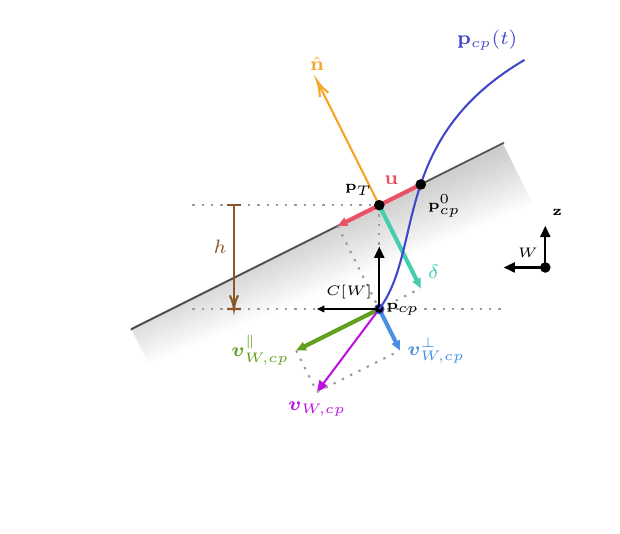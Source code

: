 

% Gradient Info
  
\tikzset {_e9p274xx5/.code = {\pgfsetadditionalshadetransform{ \pgftransformshift{\pgfpoint{0 bp } { 0 bp }  }  \pgftransformrotate{-242 }  \pgftransformscale{2 }  }}}
\pgfdeclarehorizontalshading{_1ou2v9mkr}{150bp}{rgb(0bp)=(1,1,1);
rgb(52.905bp)=(1,1,1);
rgb(62.5bp)=(0.49,0.49,0.49);
rgb(100bp)=(0.49,0.49,0.49)}
\tikzset{_i2p9hc34n/.code = {\pgfsetadditionalshadetransform{\pgftransformshift{\pgfpoint{0 bp } { 0 bp }  }  \pgftransformrotate{-242 }  \pgftransformscale{2 } }}}
\pgfdeclarehorizontalshading{_yn5luy50e} {150bp} {color(0bp)=(transparent!0);
color(52.905bp)=(transparent!0);
color(62.5bp)=(transparent!26);
color(100bp)=(transparent!26) } 
\pgfdeclarefading{_8kkevoza1}{\tikz \fill[shading=_yn5luy50e,_i2p9hc34n] (0,0) rectangle (50bp,50bp); } 

% Gradient Info
  
\tikzset {_27av65ziy/.code = {\pgfsetadditionalshadetransform{ \pgftransformshift{\pgfpoint{0 bp } { 0 bp }  }  \pgftransformrotate{0 }  \pgftransformscale{2.16 }  }}}
\pgfdeclarehorizontalshading{_sbe7chgv1}{150bp}{rgb(0bp)=(1,1,1);
rgb(37.5bp)=(1,1,1);
rgb(62.5bp)=(0,0,0);
rgb(100bp)=(0,0,0)}
\tikzset{_e5b96yym5/.code = {\pgfsetadditionalshadetransform{\pgftransformshift{\pgfpoint{0 bp } { 0 bp }  }  \pgftransformrotate{0 }  \pgftransformscale{2.16 } }}}
\pgfdeclarehorizontalshading{_wgz9vv6an} {150bp} {color(0bp)=(transparent!0);
color(37.5bp)=(transparent!0);
color(62.5bp)=(transparent!10);
color(100bp)=(transparent!10) } 
\pgfdeclarefading{_0wk79q3q6}{\tikz \fill[shading=_wgz9vv6an,_e5b96yym5] (0,0) rectangle (50bp,50bp); } 
\tikzset{every picture/.style={line width=0.75pt}} %set default line width to 0.75pt        

\begin{tikzpicture}[x=0.75pt,y=0.75pt,yscale=-1,xscale=1]
%uncomment if require: \path (0,487); %set diagram left start at 0, and has height of 487

%Shape: Rectangle [id:dp7108461287137131] 
\path  [shading=_1ou2v9mkr,_e9p274xx5,path fading= _8kkevoza1 ,fading transform={xshift=2}] (100,180) -- (280.1,90.2) -- (322.06,174.36) -- (141.96,264.15) -- cycle ; % for fading 
 \draw  [color={rgb, 255:red, 255; green, 255; blue, 255 }  ,draw opacity=1 ] (100,180) -- (280.1,90.2) -- (322.06,174.36) -- (141.96,264.15) -- cycle ; % for border 

%Straight Lines [id:da37258543860334326] 
\draw [color={rgb, 255:red, 74; green, 144; blue, 226 }  ,draw opacity=1 ][line width=1.5]    (228.21,186.42) -- (220,170) ;
\draw [shift={(230,190)}, rotate = 243.43] [fill={rgb, 255:red, 74; green, 144; blue, 226 }  ,fill opacity=1 ][line width=0.08]  [draw opacity=0] (4.64,-2.23) -- (0,0) -- (4.64,2.23) -- cycle    ;
%Straight Lines [id:da4264618397134008] 
\draw [color={rgb, 255:red, 155; green, 155; blue, 155 }  ,draw opacity=1 ] [dash pattern={on 0.84pt off 2.51pt}]  (130,170) -- (280,170) ;
%Straight Lines [id:da642525769349902] 
\draw [color={rgb, 255:red, 99; green, 159; blue, 30 }  ,draw opacity=1 ][line width=1.5]    (183.58,188.21) -- (220,170) ;
\draw [shift={(180,190)}, rotate = 333.43] [fill={rgb, 255:red, 99; green, 159; blue, 30 }  ,fill opacity=1 ][line width=0.08]  [draw opacity=0] (4.64,-2.23) -- (0,0) -- (4.64,2.23) -- cycle    ;
%Straight Lines [id:da12945976717454877] 
\draw [color={rgb, 255:red, 67; green, 207; blue, 175 }  ,draw opacity=1 ][line width=1.5]    (220,120) -- (230,140) -- (238.21,156.42) ;
\draw [shift={(240,160)}, rotate = 243.43] [fill={rgb, 255:red, 67; green, 207; blue, 175 }  ,fill opacity=1 ][line width=0.08]  [draw opacity=0] (4.64,-2.23) -- (0,0) -- (4.64,2.23) -- cycle    ;
%Straight Lines [id:da16652833464572347] 
\draw [color={rgb, 255:red, 74; green, 74; blue, 74 }  ,draw opacity=1 ][shading=_sbe7chgv1,_27av65ziy,path fading= _0wk79q3q6 ,fading transform={xshift=2}]   (100,180) -- (280,90) ;
%Straight Lines [id:da2994198521424868] 
\draw [color={rgb, 255:red, 234; green, 81; blue, 100 }  ,draw opacity=1 ][line width=1.5]    (203.58,128.21) -- (220,120) -- (240,110) ;
\draw [shift={(200,130)}, rotate = 333.43] [fill={rgb, 255:red, 234; green, 81; blue, 100 }  ,fill opacity=1 ][line width=0.08]  [draw opacity=0] (4.64,-2.23) -- (0,0) -- (4.64,2.23) -- cycle    ;
%Straight Lines [id:da273697713786488] 
\draw [color={rgb, 255:red, 155; green, 155; blue, 155 }  ,draw opacity=1 ] [dash pattern={on 0.84pt off 2.51pt}]  (200,130) -- (220,170) ;
%Straight Lines [id:da8416125542082434] 
\draw [color={rgb, 255:red, 155; green, 155; blue, 155 }  ,draw opacity=1 ] [dash pattern={on 0.84pt off 2.51pt}]  (220,170) -- (240,160) ;
%Straight Lines [id:da8704613133903315] 
\draw [color={rgb, 255:red, 155; green, 155; blue, 155 }  ,draw opacity=1 ] [dash pattern={on 0.84pt off 2.51pt}]  (130,120) -- (220,120) ;
%Straight Lines [id:da27696102710276416] 
\draw [color={rgb, 255:red, 189; green, 16; blue, 224 }  ,draw opacity=1 ]   (220,170) -- (191.8,207.6) ;
\draw [shift={(190,210)}, rotate = 306.87] [fill={rgb, 255:red, 189; green, 16; blue, 224 }  ,fill opacity=1 ][line width=0.08]  [draw opacity=0] (5.36,-2.57) -- (0,0) -- (5.36,2.57) -- cycle    ;
%Straight Lines [id:da9906955227201052] 
\draw [color={rgb, 255:red, 245; green, 166; blue, 35 }  ,draw opacity=1 ]   (220,120) -- (190.89,61.79) ;
\draw [shift={(190,60)}, rotate = 63.43] [color={rgb, 255:red, 245; green, 166; blue, 35 }  ,draw opacity=1 ][line width=0.75]    (7.65,-2.3) .. controls (4.86,-0.97) and (2.31,-0.21) .. (0,0) .. controls (2.31,0.21) and (4.86,0.98) .. (7.65,2.3)   ;
%Straight Lines [id:da8822215198710689] 
\draw [color={rgb, 255:red, 0; green, 0; blue, 0 }  ,draw opacity=1 ]   (300,150) -- (300,133) ;
\draw [shift={(300,130)}, rotate = 90] [fill={rgb, 255:red, 0; green, 0; blue, 0 }  ,fill opacity=1 ][line width=0.08]  [draw opacity=0] (5.36,-2.57) -- (0,0) -- (5.36,2.57) -- cycle    ;
%Straight Lines [id:da2447336033695473] 
\draw [color={rgb, 255:red, 0; green, 0; blue, 0 }  ,draw opacity=1 ]   (300,150) -- (283,150) ;
\draw [shift={(280,150)}, rotate = 360] [fill={rgb, 255:red, 0; green, 0; blue, 0 }  ,fill opacity=1 ][line width=0.08]  [draw opacity=0] (5.36,-2.57) -- (0,0) -- (5.36,2.57) -- cycle    ;
\draw [shift={(300,150)}, rotate = 180] [color={rgb, 255:red, 0; green, 0; blue, 0 }  ,draw opacity=1 ][fill={rgb, 255:red, 0; green, 0; blue, 0 }  ,fill opacity=1 ][line width=0.75]      (0, 0) circle [x radius= 2.01, y radius= 2.01]   ;
%Straight Lines [id:da22058871955961545] 
\draw [color={rgb, 255:red, 65; green, 70; blue, 203 }  ,draw opacity=1 ]   (220,170) ;
\draw [shift={(220,170)}, rotate = 0] [color={rgb, 255:red, 65; green, 70; blue, 203 }  ,draw opacity=1 ][fill={rgb, 255:red, 65; green, 70; blue, 203 }  ,fill opacity=1 ][line width=0.75]      (0, 0) circle [x radius= 2.01, y radius= 2.01]   ;
%Straight Lines [id:da15622522077042122] 
\draw [color={rgb, 255:red, 139; green, 87; blue, 42 }  ,draw opacity=1 ]   (150,170) -- (150,140) -- (150,120) ;
\draw [shift={(150,120)}, rotate = 90] [color={rgb, 255:red, 139; green, 87; blue, 42 }  ,draw opacity=1 ][line width=0.75]    (0,3.35) -- (0,-3.35)   ;
\draw [shift={(150,170)}, rotate = 270] [color={rgb, 255:red, 139; green, 87; blue, 42 }  ,draw opacity=1 ][line width=0.75]    (0,3.35) -- (0,-3.35)(6.56,-1.97) .. controls (4.17,-0.84) and (1.99,-0.18) .. (0,0) .. controls (1.99,0.18) and (4.17,0.84) .. (6.56,1.97)   ;
%Straight Lines [id:da11779330371844199] 
\draw [color={rgb, 255:red, 155; green, 155; blue, 155 }  ,draw opacity=1 ] [dash pattern={on 0.84pt off 2.51pt}]  (180,190) -- (190,210) ;
%Straight Lines [id:da9471392697063674] 
\draw [color={rgb, 255:red, 155; green, 155; blue, 155 }  ,draw opacity=1 ] [dash pattern={on 0.84pt off 2.51pt}]  (190,210) -- (230,190) ;
%Straight Lines [id:da0470924508149434] 
\draw [color={rgb, 255:red, 0; green, 0; blue, 0 }  ,draw opacity=1 ]   (220,170) -- (220,143) ;
\draw [shift={(220,140)}, rotate = 90] [fill={rgb, 255:red, 0; green, 0; blue, 0 }  ,fill opacity=1 ][line width=0.08]  [draw opacity=0] (5.36,-2.57) -- (0,0) -- (5.36,2.57) -- cycle    ;
%Straight Lines [id:da4107939039307764] 
\draw [color={rgb, 255:red, 0; green, 0; blue, 0 }  ,draw opacity=1 ]   (220,170) -- (193,170) ;
\draw [shift={(190,170)}, rotate = 360] [fill={rgb, 255:red, 0; green, 0; blue, 0 }  ,fill opacity=1 ][line width=0.08]  [draw opacity=0] (3.57,-1.72) -- (0,0) -- (3.57,1.72) -- cycle    ;
\draw [shift={(220,170)}, rotate = 180] [color={rgb, 255:red, 0; green, 0; blue, 0 }  ,draw opacity=1 ][fill={rgb, 255:red, 0; green, 0; blue, 0 }  ,fill opacity=1 ][line width=0.75]      (0, 0) circle [x radius= 1.34, y radius= 1.34]   ;
%Straight Lines [id:da49996461744063714] 
\draw [color={rgb, 255:red, 155; green, 155; blue, 155 }  ,draw opacity=1 ] [dash pattern={on 0.84pt off 2.51pt}]  (220,120) -- (220,140) ;
%Curve Lines [id:da605849564650735] 
\draw [color={rgb, 255:red, 65; green, 70; blue, 203 }  ,draw opacity=1 ]   (220,170) .. controls (241.58,141.23) and (225.38,87.9) .. (290,50) ;
%Straight Lines [id:da7734498003242523] 
\draw [color={rgb, 255:red, 0; green, 0; blue, 0 }  ,draw opacity=1 ]   (240,110) ;
\draw [shift={(240,110)}, rotate = 0] [color={rgb, 255:red, 0; green, 0; blue, 0 }  ,draw opacity=1 ][fill={rgb, 255:red, 0; green, 0; blue, 0 }  ,fill opacity=1 ][line width=0.75]      (0, 0) circle [x radius= 2.01, y radius= 2.01]   ;
%Straight Lines [id:da9619215034519332] 
\draw [color={rgb, 255:red, 0; green, 0; blue, 0 }  ,draw opacity=1 ]   (220,120) ;
\draw [shift={(220,120)}, rotate = 0] [color={rgb, 255:red, 0; green, 0; blue, 0 }  ,draw opacity=1 ][fill={rgb, 255:red, 0; green, 0; blue, 0 }  ,fill opacity=1 ][line width=0.75]      (0, 0) circle [x radius= 2.01, y radius= 2.01]   ;

% Text Node
\draw (190,56.6) node [anchor=south] [inner sep=0.75pt]  [font=\scriptsize,color={rgb, 255:red, 245; green, 166; blue, 35 }  ,opacity=1 ]  {$\hat{\mathbf{n}}$};
% Text Node
\draw (288,46.6) node [anchor=south east] [inner sep=0.75pt]  [font=\scriptsize,color={rgb, 255:red, 65; green, 70; blue, 203 }  ,opacity=1 ]  {$\mathbf{p}_{cp}( t)$};
% Text Node
\draw (190,213.4) node [anchor=north] [inner sep=0.75pt]  [font=\scriptsize,color={rgb, 255:red, 189; green, 16; blue, 224 }  ,opacity=1 ]  {$\boldsymbol{v}_{W,cp}$};
% Text Node
\draw (221,111.6) node [anchor=south west] [inner sep=0.75pt]  [font=\scriptsize,color={rgb, 255:red, 234; green, 81; blue, 100 }  ,opacity=1 ]  {$\mathbf{u}$};
% Text Node
\draw (242,156.6) node [anchor=south west] [inner sep=0.75pt]  [font=\scriptsize,color={rgb, 255:red, 67; green, 207; blue, 175 }  ,opacity=1 ]  {$\delta $};
% Text Node
\draw (178,190) node [anchor=east] [inner sep=0.75pt]  [font=\scriptsize,color={rgb, 255:red, 99; green, 159; blue, 30 }  ,opacity=1 ]  {$\boldsymbol{v}_{W,cp}^{\parallel }$};
% Text Node
\draw (232,190) node [anchor=west] [inner sep=0.75pt]  [font=\scriptsize,color={rgb, 255:red, 74; green, 144; blue, 226 }  ,opacity=1 ]  {$\boldsymbol{v}_{W,cp}^{\perp }$};
% Text Node
\draw (298,146.6) node [anchor=south east] [inner sep=0.75pt]  [font=\tiny,color={rgb, 255:red, 0; green, 0; blue, 0 }  ,opacity=1 ]  {$W$};
% Text Node
\draw (218,166.6) node [anchor=south east] [inner sep=0.75pt]  [font=\tiny,color={rgb, 255:red, 0; green, 0; blue, 0 }  ,opacity=1 ]  {$C[ W]$};
% Text Node
\draw (148,140) node [anchor=east] [inner sep=0.75pt]  [font=\scriptsize,color={rgb, 255:red, 139; green, 87; blue, 42 }  ,opacity=1 ]  {$h$};
% Text Node
\draw (302,126.6) node [anchor=south west] [inner sep=0.75pt]  [font=\tiny,color={rgb, 255:red, 0; green, 0; blue, 0 }  ,opacity=1 ]  {$\mathbf{z}$};
% Text Node
\draw (242,113.4) node [anchor=north west][inner sep=0.75pt]  [font=\tiny,color={rgb, 255:red, 0; green, 0; blue, 0 }  ,opacity=1 ]  {$\mathbf{p}_{cp}^{0}$};
% Text Node
\draw (218,116.6) node [anchor=south east] [inner sep=0.75pt]  [font=\tiny,color={rgb, 255:red, 0; green, 0; blue, 0 }  ,opacity=1 ]  {$\mathbf{p}_{T}$};
% Text Node
\draw (222,170) node [anchor=west] [inner sep=0.75pt]  [font=\tiny,color={rgb, 255:red, 0; green, 0; blue, 0 }  ,opacity=1 ]  {$\mathbf{p}_{cp}$};


\end{tikzpicture}
